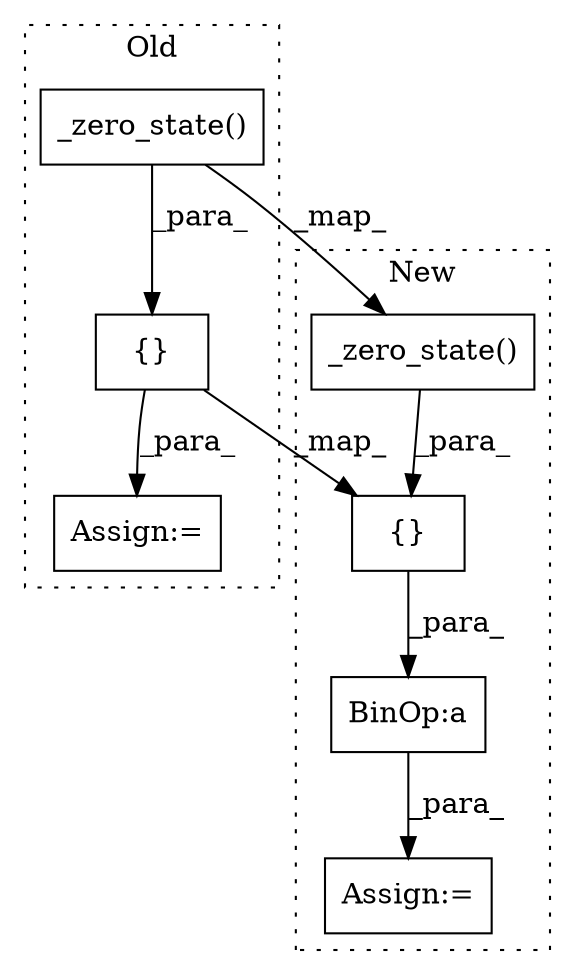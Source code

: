 digraph G {
subgraph cluster0 {
1 [label="_zero_state()" a="75" s="20130,20149" l="17,1" shape="box"];
5 [label="{}" a="59" s="20129,20150" l="1,0" shape="box"];
7 [label="Assign:=" a="68" s="20125" l="4" shape="box"];
label = "Old";
style="dotted";
}
subgraph cluster1 {
2 [label="_zero_state()" a="75" s="20184,20203" l="17,1" shape="box"];
3 [label="BinOp:a" a="82" s="22396" l="3" shape="box"];
4 [label="{}" a="59" s="20183,20204" l="1,0" shape="box"];
6 [label="Assign:=" a="68" s="22389" l="3" shape="box"];
label = "New";
style="dotted";
}
1 -> 5 [label="_para_"];
1 -> 2 [label="_map_"];
2 -> 4 [label="_para_"];
3 -> 6 [label="_para_"];
4 -> 3 [label="_para_"];
5 -> 4 [label="_map_"];
5 -> 7 [label="_para_"];
}